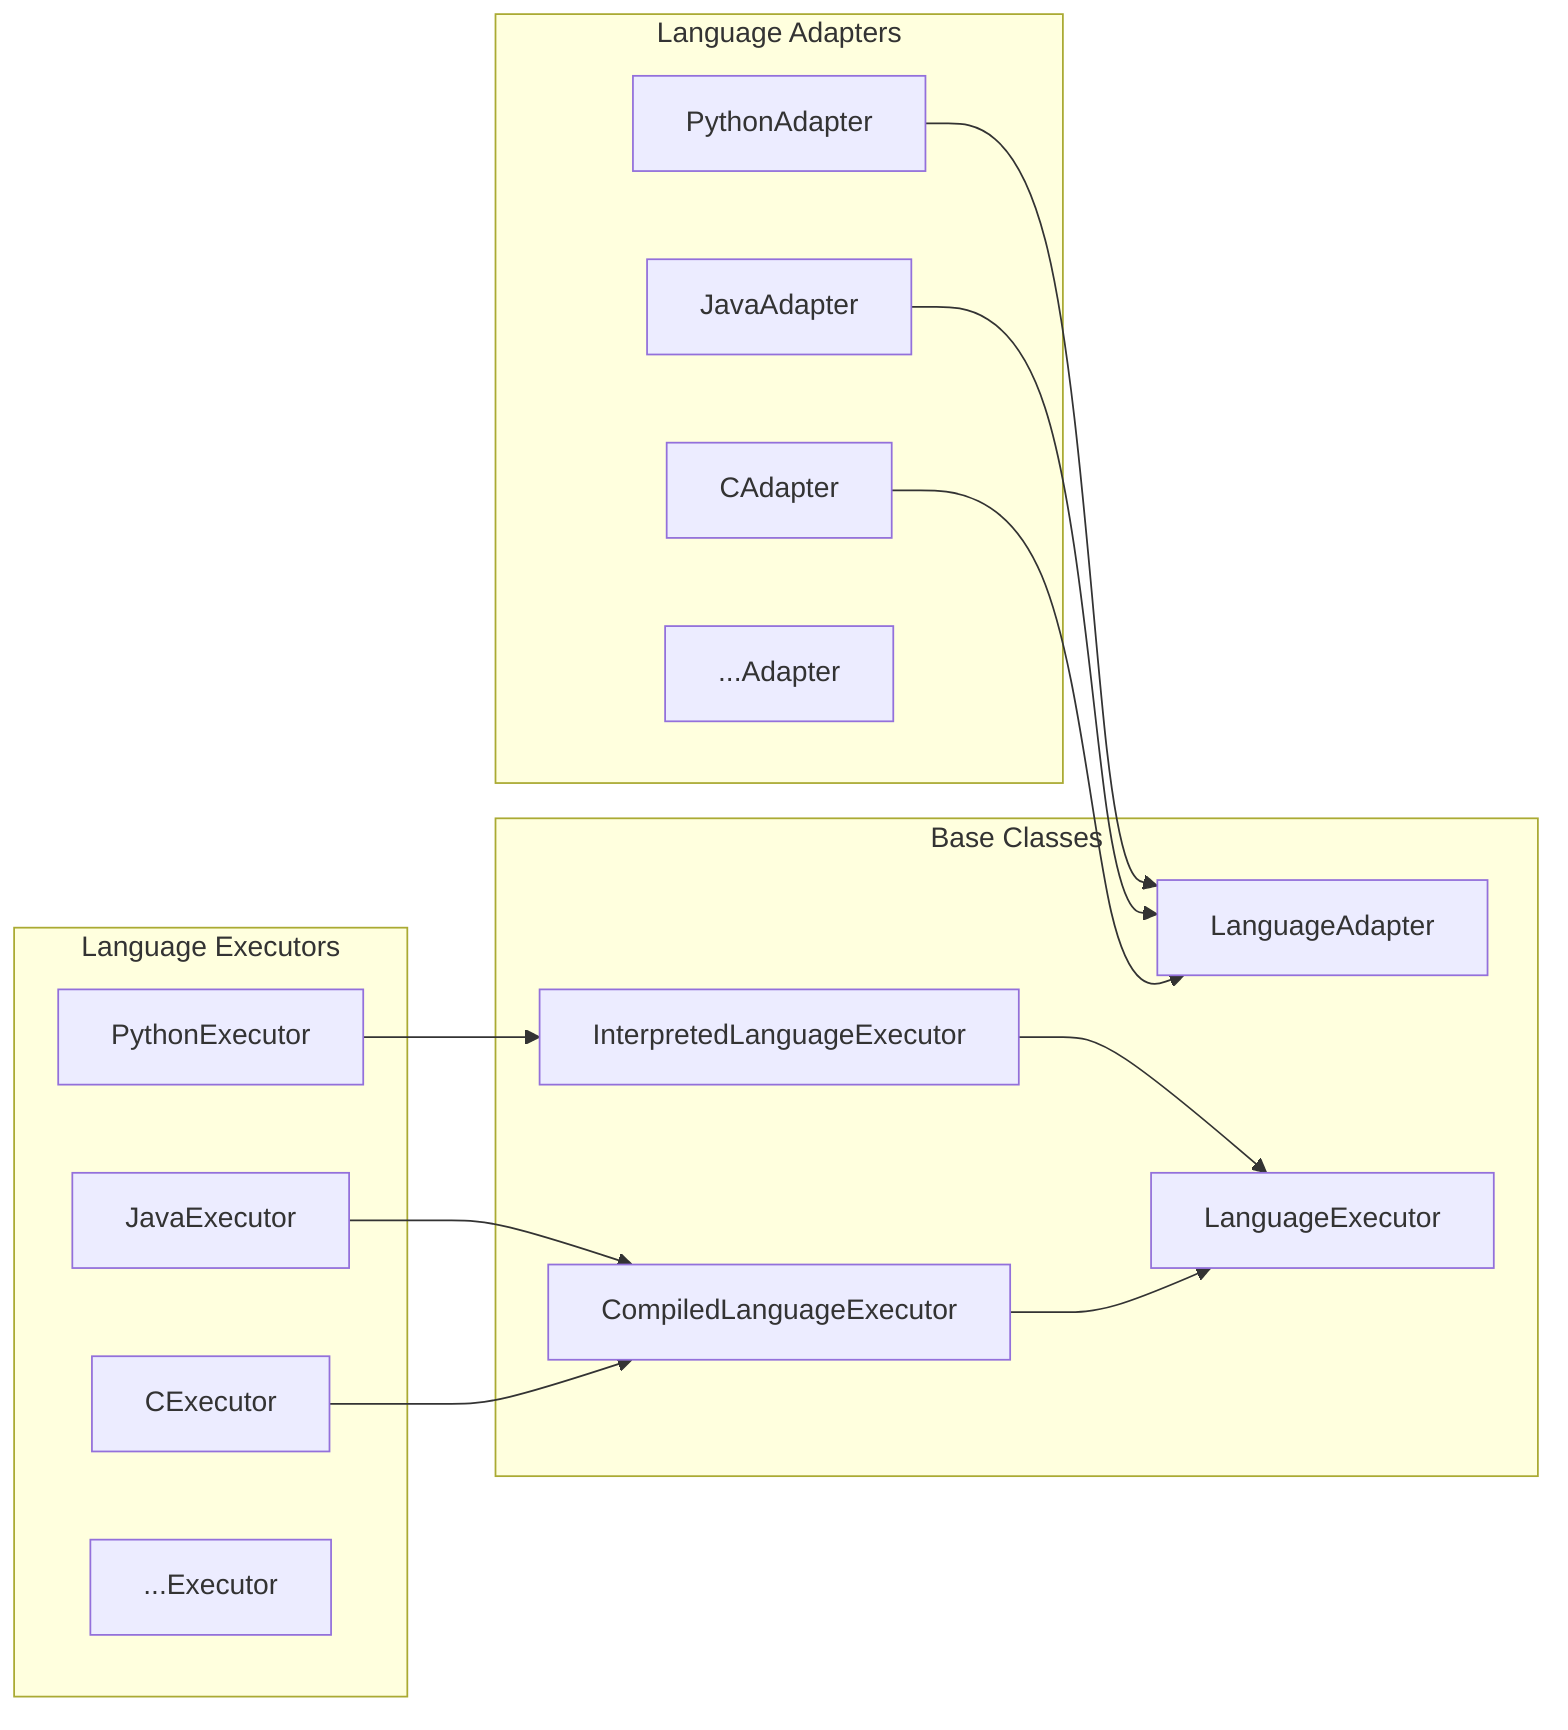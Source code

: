 graph LR
    subgraph "Language Adapters"
        PA[PythonAdapter]
        JA[JavaAdapter]
        CA[CAdapter]
        OA[...Adapter]
    end
    
    subgraph "Language Executors"
        PE[PythonExecutor]
        JE[JavaExecutor]
        CE[CExecutor]
        OE[...Executor]
    end
    
    subgraph "Base Classes"
        LAB[LanguageAdapter]
        LEB[LanguageExecutor]
        ILE[InterpretedLanguageExecutor]
        CLE[CompiledLanguageExecutor]
    end
    
    PA --> LAB
    JA --> LAB
    CA --> LAB
    
    PE --> ILE
    JE --> CLE
    CE --> CLE
    
    ILE --> LEB
    CLE --> LEB